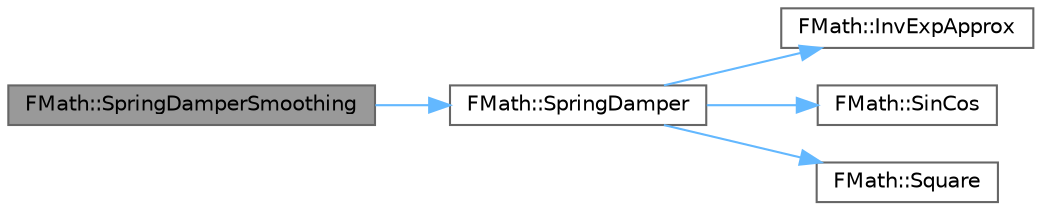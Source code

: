 digraph "FMath::SpringDamperSmoothing"
{
 // INTERACTIVE_SVG=YES
 // LATEX_PDF_SIZE
  bgcolor="transparent";
  edge [fontname=Helvetica,fontsize=10,labelfontname=Helvetica,labelfontsize=10];
  node [fontname=Helvetica,fontsize=10,shape=box,height=0.2,width=0.4];
  rankdir="LR";
  Node1 [id="Node000001",label="FMath::SpringDamperSmoothing",height=0.2,width=0.4,color="gray40", fillcolor="grey60", style="filled", fontcolor="black",tooltip="Smooths a value using a spring damper towards a target."];
  Node1 -> Node2 [id="edge1_Node000001_Node000002",color="steelblue1",style="solid",tooltip=" "];
  Node2 [id="Node000002",label="FMath::SpringDamper",height=0.2,width=0.4,color="grey40", fillcolor="white", style="filled",URL="$dc/d20/structFMath.html#ad33a0673019a907c0794fb99c51490c6",tooltip="Smooths a value using a spring damper towards a target."];
  Node2 -> Node3 [id="edge2_Node000002_Node000003",color="steelblue1",style="solid",tooltip=" "];
  Node3 [id="Node000003",label="FMath::InvExpApprox",height=0.2,width=0.4,color="grey40", fillcolor="white", style="filled",URL="$dc/d20/structFMath.html#acc88b8d440f05a67d1b2e3808f6de7f0",tooltip="Returns an approximation of Exp(-X) based on a Taylor expansion that has had the coefficients adjuste..."];
  Node2 -> Node4 [id="edge3_Node000002_Node000004",color="steelblue1",style="solid",tooltip=" "];
  Node4 [id="Node000004",label="FMath::SinCos",height=0.2,width=0.4,color="grey40", fillcolor="white", style="filled",URL="$dc/d20/structFMath.html#a85cd266f0a50c937b29af7f778da3d08",tooltip="Computes the sine and cosine of a scalar value."];
  Node2 -> Node5 [id="edge4_Node000002_Node000005",color="steelblue1",style="solid",tooltip=" "];
  Node5 [id="Node000005",label="FMath::Square",height=0.2,width=0.4,color="grey40", fillcolor="white", style="filled",URL="$dc/d20/structFMath.html#a75ab76fcf6b3ba793913464f8798ea6b",tooltip="Multiples value by itself."];
}
